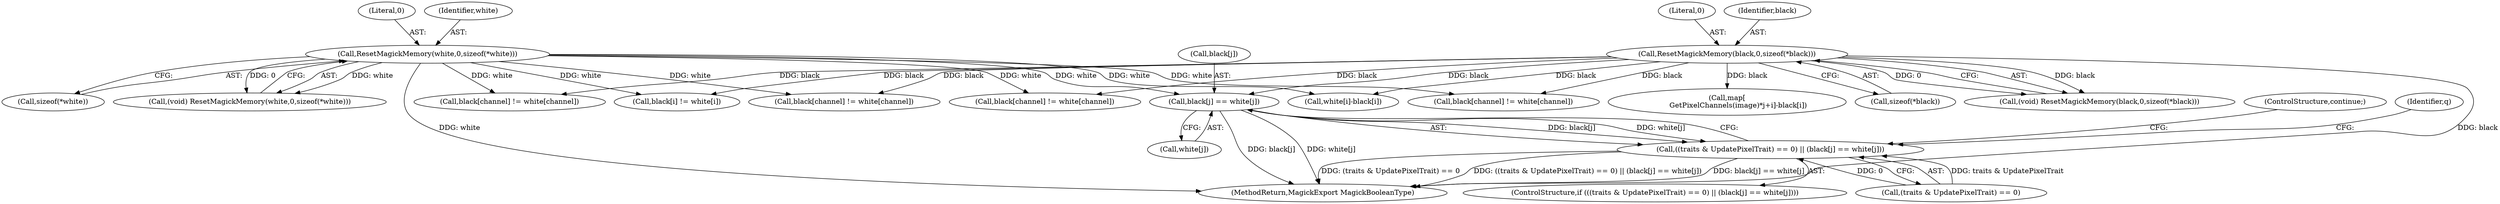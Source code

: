 digraph "0_ImageMagick_1cc6f0ccc92c20c7cab6c4a7335daf29c91f0d8e_0@array" {
"1000892" [label="(Call,black[j] == white[j])"];
"1000462" [label="(Call,ResetMagickMemory(black,0,sizeof(*black)))"];
"1000470" [label="(Call,ResetMagickMemory(white,0,sizeof(*white)))"];
"1000886" [label="(Call,((traits & UpdatePixelTrait) == 0) || (black[j] == white[j]))"];
"1000899" [label="(ControlStructure,continue;)"];
"1000893" [label="(Call,black[j])"];
"1000464" [label="(Literal,0)"];
"1000557" [label="(Call,white[i]-black[i])"];
"1000705" [label="(Call,black[channel] != white[channel])"];
"1000473" [label="(Call,sizeof(*white))"];
"1000896" [label="(Call,white[j])"];
"1000545" [label="(Call,map[\n          GetPixelChannels(image)*j+i]-black[i])"];
"1000886" [label="(Call,((traits & UpdatePixelTrait) == 0) || (black[j] == white[j]))"];
"1000510" [label="(Call,black[i] != white[i])"];
"1000462" [label="(Call,ResetMagickMemory(black,0,sizeof(*black)))"];
"1000892" [label="(Call,black[j] == white[j])"];
"1000887" [label="(Call,(traits & UpdatePixelTrait) == 0)"];
"1000659" [label="(Call,black[channel] != white[channel])"];
"1000751" [label="(Call,black[channel] != white[channel])"];
"1000885" [label="(ControlStructure,if (((traits & UpdatePixelTrait) == 0) || (black[j] == white[j])))"];
"1000465" [label="(Call,sizeof(*black))"];
"1000472" [label="(Literal,0)"];
"1000470" [label="(Call,ResetMagickMemory(white,0,sizeof(*white)))"];
"1000468" [label="(Call,(void) ResetMagickMemory(white,0,sizeof(*white)))"];
"1000471" [label="(Identifier,white)"];
"1000460" [label="(Call,(void) ResetMagickMemory(black,0,sizeof(*black)))"];
"1000902" [label="(Identifier,q)"];
"1000613" [label="(Call,black[channel] != white[channel])"];
"1000463" [label="(Identifier,black)"];
"1000968" [label="(MethodReturn,MagickExport MagickBooleanType)"];
"1000892" -> "1000886"  [label="AST: "];
"1000892" -> "1000896"  [label="CFG: "];
"1000893" -> "1000892"  [label="AST: "];
"1000896" -> "1000892"  [label="AST: "];
"1000886" -> "1000892"  [label="CFG: "];
"1000892" -> "1000968"  [label="DDG: black[j]"];
"1000892" -> "1000968"  [label="DDG: white[j]"];
"1000892" -> "1000886"  [label="DDG: black[j]"];
"1000892" -> "1000886"  [label="DDG: white[j]"];
"1000462" -> "1000892"  [label="DDG: black"];
"1000470" -> "1000892"  [label="DDG: white"];
"1000462" -> "1000460"  [label="AST: "];
"1000462" -> "1000465"  [label="CFG: "];
"1000463" -> "1000462"  [label="AST: "];
"1000464" -> "1000462"  [label="AST: "];
"1000465" -> "1000462"  [label="AST: "];
"1000460" -> "1000462"  [label="CFG: "];
"1000462" -> "1000968"  [label="DDG: black"];
"1000462" -> "1000460"  [label="DDG: black"];
"1000462" -> "1000460"  [label="DDG: 0"];
"1000462" -> "1000510"  [label="DDG: black"];
"1000462" -> "1000545"  [label="DDG: black"];
"1000462" -> "1000557"  [label="DDG: black"];
"1000462" -> "1000613"  [label="DDG: black"];
"1000462" -> "1000659"  [label="DDG: black"];
"1000462" -> "1000705"  [label="DDG: black"];
"1000462" -> "1000751"  [label="DDG: black"];
"1000470" -> "1000468"  [label="AST: "];
"1000470" -> "1000473"  [label="CFG: "];
"1000471" -> "1000470"  [label="AST: "];
"1000472" -> "1000470"  [label="AST: "];
"1000473" -> "1000470"  [label="AST: "];
"1000468" -> "1000470"  [label="CFG: "];
"1000470" -> "1000968"  [label="DDG: white"];
"1000470" -> "1000468"  [label="DDG: white"];
"1000470" -> "1000468"  [label="DDG: 0"];
"1000470" -> "1000510"  [label="DDG: white"];
"1000470" -> "1000557"  [label="DDG: white"];
"1000470" -> "1000613"  [label="DDG: white"];
"1000470" -> "1000659"  [label="DDG: white"];
"1000470" -> "1000705"  [label="DDG: white"];
"1000470" -> "1000751"  [label="DDG: white"];
"1000886" -> "1000885"  [label="AST: "];
"1000886" -> "1000887"  [label="CFG: "];
"1000887" -> "1000886"  [label="AST: "];
"1000899" -> "1000886"  [label="CFG: "];
"1000902" -> "1000886"  [label="CFG: "];
"1000886" -> "1000968"  [label="DDG: ((traits & UpdatePixelTrait) == 0) || (black[j] == white[j])"];
"1000886" -> "1000968"  [label="DDG: black[j] == white[j]"];
"1000886" -> "1000968"  [label="DDG: (traits & UpdatePixelTrait) == 0"];
"1000887" -> "1000886"  [label="DDG: traits & UpdatePixelTrait"];
"1000887" -> "1000886"  [label="DDG: 0"];
}

